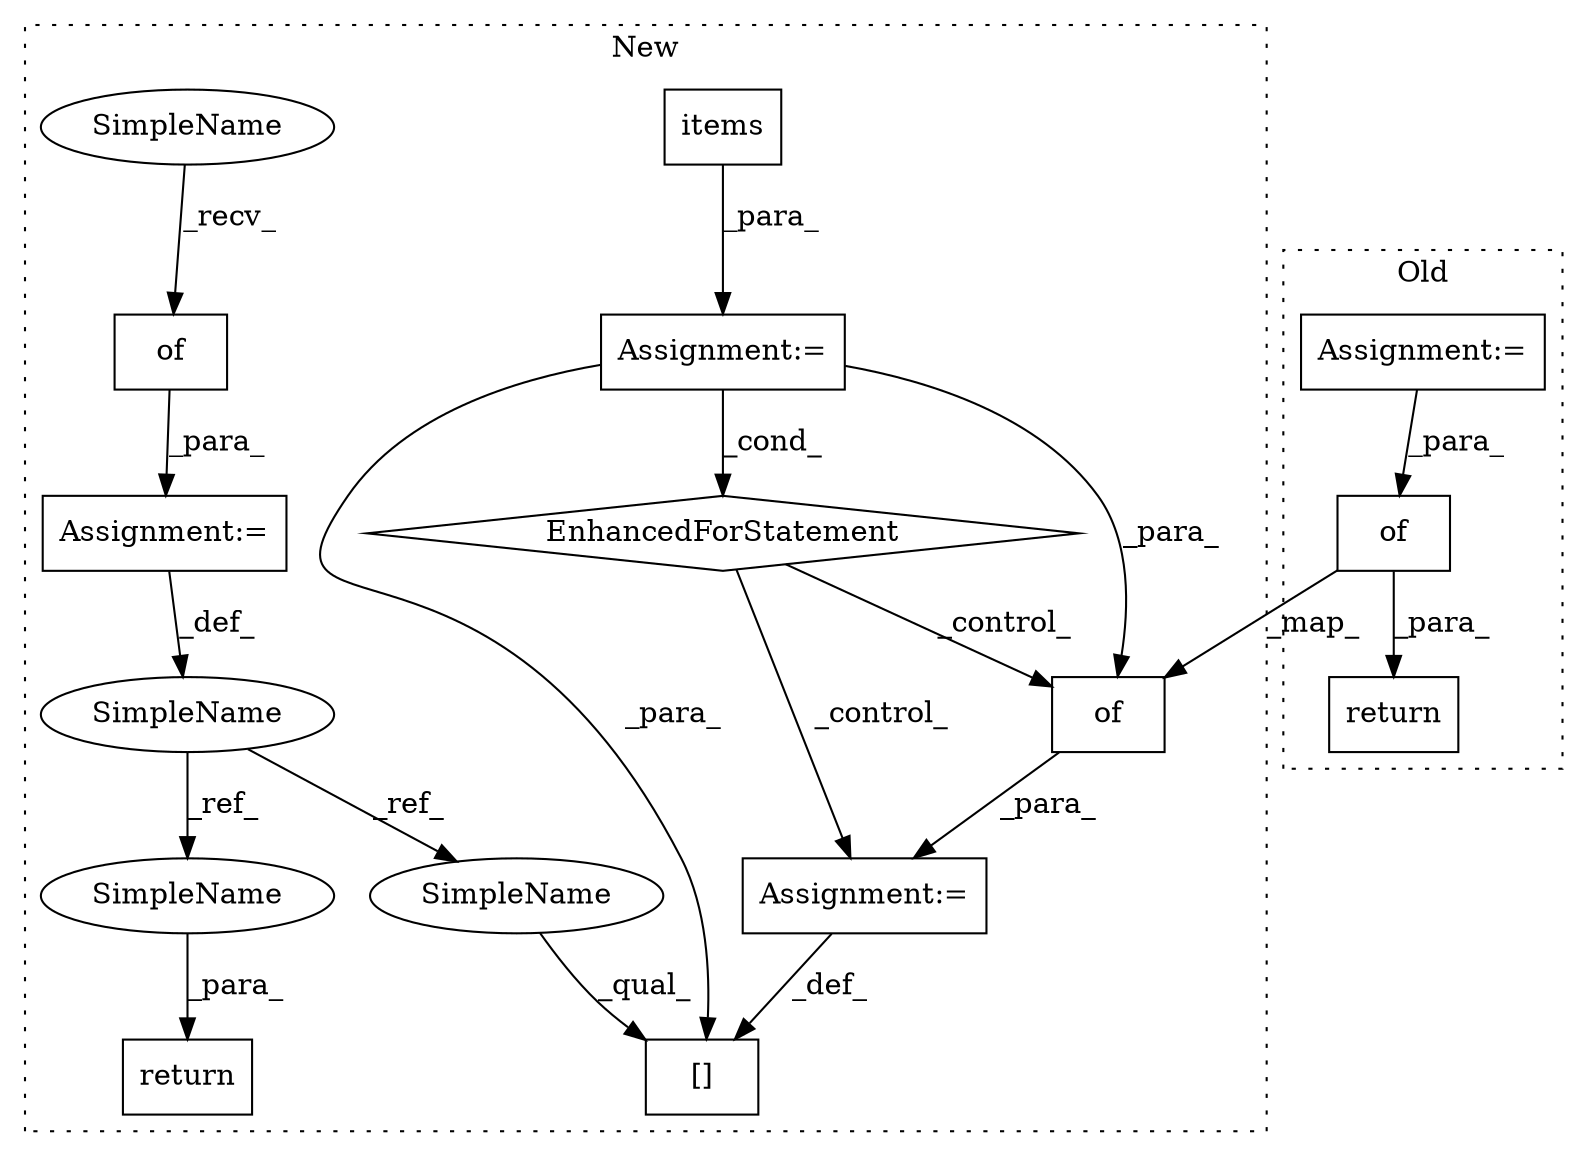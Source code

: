 digraph G {
subgraph cluster0 {
1 [label="return" a="41" s="2245" l="7" shape="box"];
11 [label="Assignment:=" a="7" s="1705" l="3" shape="box"];
12 [label="of" a="32" s="2256,2376" l="3,1" shape="box"];
label = "Old";
style="dotted";
}
subgraph cluster1 {
2 [label="items" a="32" s="2302" l="7" shape="box"];
3 [label="Assignment:=" a="7" s="2216,2309" l="66,2" shape="box"];
4 [label="EnhancedForStatement" a="70" s="2216,2309" l="66,2" shape="diamond"];
5 [label="Assignment:=" a="7" s="2448" l="1" shape="box"];
6 [label="[]" a="2" s="2439,2447" l="4,1" shape="box"];
7 [label="Assignment:=" a="7" s="2201" l="1" shape="box"];
8 [label="return" a="41" s="2586" l="7" shape="box"];
9 [label="SimpleName" a="42" s="2198" l="3" shape="ellipse"];
10 [label="of" a="32" s="2206" l="4" shape="box"];
13 [label="of" a="32" s="2453,2573" l="3,1" shape="box"];
14 [label="SimpleName" a="42" s="2439" l="3" shape="ellipse"];
15 [label="SimpleName" a="42" s="2593" l="3" shape="ellipse"];
16 [label="SimpleName" a="42" s="2202" l="3" shape="ellipse"];
label = "New";
style="dotted";
}
2 -> 3 [label="_para_"];
3 -> 13 [label="_para_"];
3 -> 6 [label="_para_"];
3 -> 4 [label="_cond_"];
4 -> 13 [label="_control_"];
4 -> 5 [label="_control_"];
5 -> 6 [label="_def_"];
7 -> 9 [label="_def_"];
9 -> 14 [label="_ref_"];
9 -> 15 [label="_ref_"];
10 -> 7 [label="_para_"];
11 -> 12 [label="_para_"];
12 -> 13 [label="_map_"];
12 -> 1 [label="_para_"];
13 -> 5 [label="_para_"];
14 -> 6 [label="_qual_"];
15 -> 8 [label="_para_"];
16 -> 10 [label="_recv_"];
}